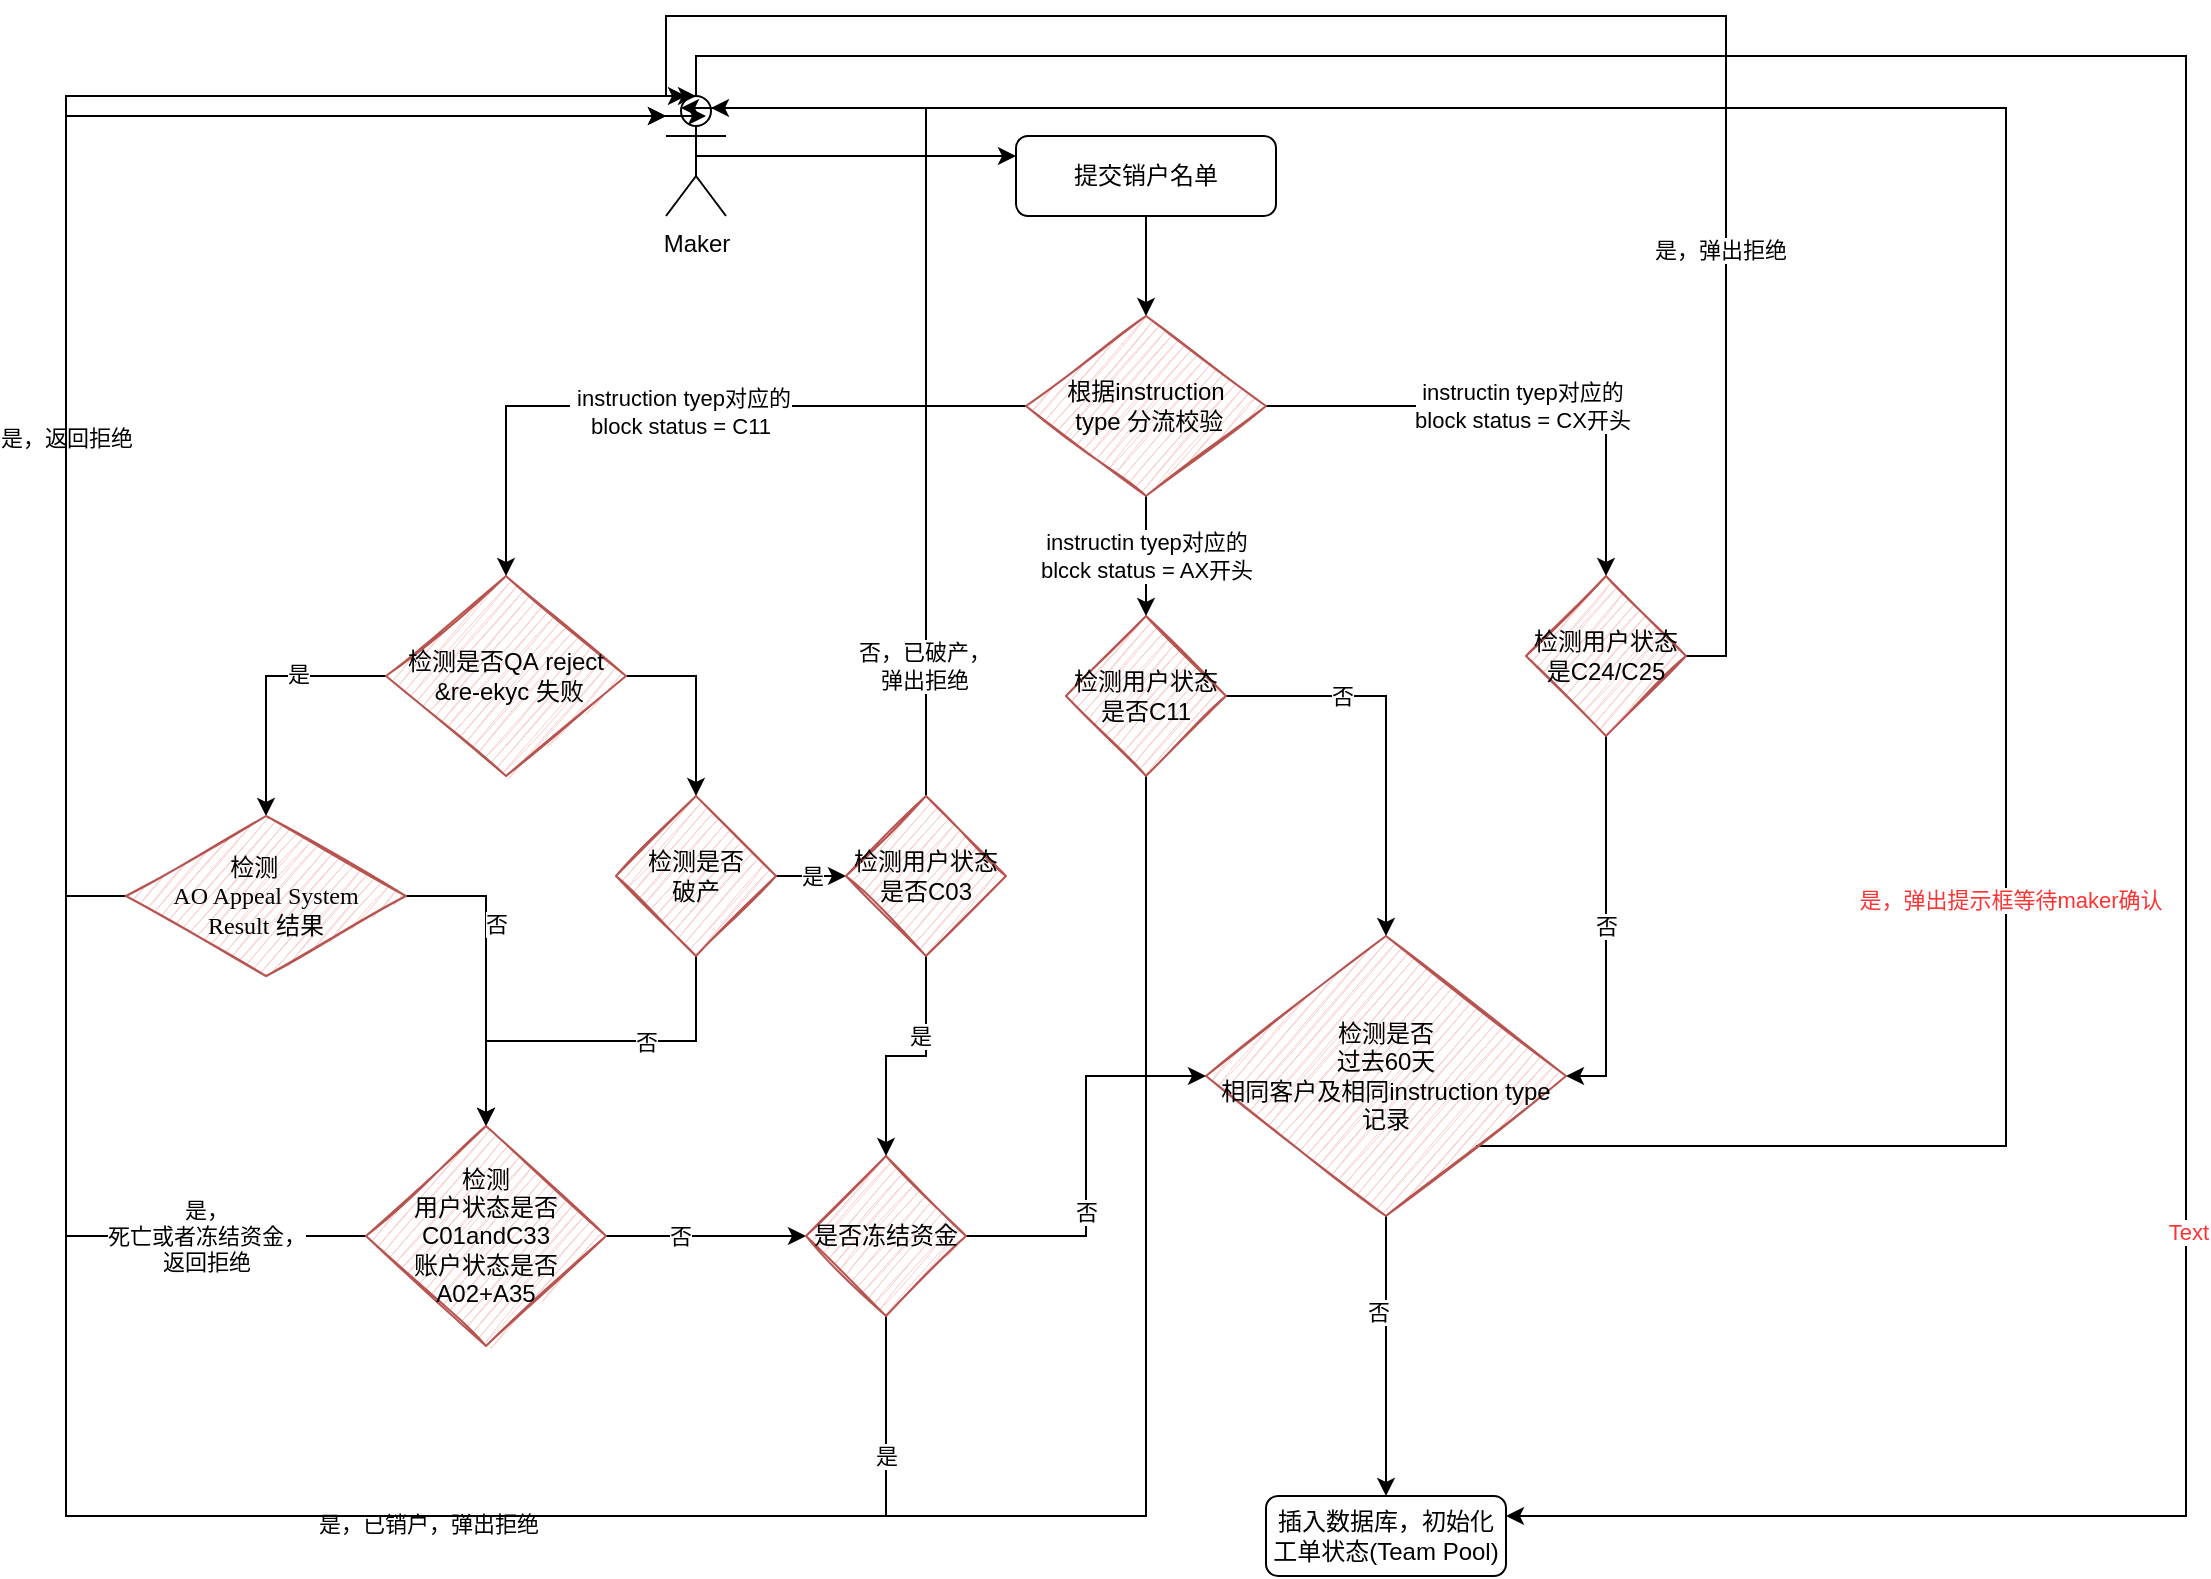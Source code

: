 <mxfile version="20.1.1" type="github"><diagram id="6W2ux9m4H1Jh-OhPJPE-" name="第 1 页"><mxGraphModel dx="2677" dy="917" grid="1" gridSize="10" guides="1" tooltips="1" connect="1" arrows="1" fold="1" page="1" pageScale="1" pageWidth="980" pageHeight="1390" math="0" shadow="0"><root><mxCell id="0"/><mxCell id="1" parent="0"/><mxCell id="hzv8NAUXGXp48MhwBJi_-6" style="edgeStyle=orthogonalEdgeStyle;rounded=0;orthogonalLoop=1;jettySize=auto;html=1;exitX=0.5;exitY=1;exitDx=0;exitDy=0;entryX=0.5;entryY=0;entryDx=0;entryDy=0;" parent="1" source="hzv8NAUXGXp48MhwBJi_-1" target="hzv8NAUXGXp48MhwBJi_-5" edge="1"><mxGeometry relative="1" as="geometry"><mxPoint x="175" y="290" as="targetPoint"/></mxGeometry></mxCell><mxCell id="hzv8NAUXGXp48MhwBJi_-1" value="提交销户名单" style="rounded=1;whiteSpace=wrap;html=1;" parent="1" vertex="1"><mxGeometry x="145" y="200" width="130" height="40" as="geometry"/></mxCell><mxCell id="hzv8NAUXGXp48MhwBJi_-4" style="edgeStyle=orthogonalEdgeStyle;rounded=0;orthogonalLoop=1;jettySize=auto;html=1;exitX=0.5;exitY=0.5;exitDx=0;exitDy=0;exitPerimeter=0;entryX=0;entryY=0.25;entryDx=0;entryDy=0;" parent="1" source="hzv8NAUXGXp48MhwBJi_-3" target="hzv8NAUXGXp48MhwBJi_-1" edge="1"><mxGeometry relative="1" as="geometry"><mxPoint x="120" y="210" as="targetPoint"/></mxGeometry></mxCell><mxCell id="hzv8NAUXGXp48MhwBJi_-45" style="edgeStyle=orthogonalEdgeStyle;rounded=0;orthogonalLoop=1;jettySize=auto;html=1;exitX=0.5;exitY=0;exitDx=0;exitDy=0;exitPerimeter=0;entryX=1;entryY=0.25;entryDx=0;entryDy=0;fontColor=#FF3333;" parent="1" source="hzv8NAUXGXp48MhwBJi_-3" target="hzv8NAUXGXp48MhwBJi_-41" edge="1"><mxGeometry relative="1" as="geometry"><Array as="points"><mxPoint x="-15" y="160"/><mxPoint x="730" y="160"/><mxPoint x="730" y="890"/></Array></mxGeometry></mxCell><mxCell id="hzv8NAUXGXp48MhwBJi_-46" value="Text" style="edgeLabel;html=1;align=center;verticalAlign=middle;resizable=0;points=[];fontColor=#FF3333;" parent="hzv8NAUXGXp48MhwBJi_-45" vertex="1" connectable="0"><mxGeometry x="0.474" y="1" relative="1" as="geometry"><mxPoint as="offset"/></mxGeometry></mxCell><mxCell id="hzv8NAUXGXp48MhwBJi_-3" value="Maker" style="shape=umlActor;verticalLabelPosition=bottom;verticalAlign=top;html=1;outlineConnect=0;" parent="1" vertex="1"><mxGeometry x="-30" y="180" width="30" height="60" as="geometry"/></mxCell><mxCell id="hzv8NAUXGXp48MhwBJi_-10" style="edgeStyle=orthogonalEdgeStyle;rounded=0;orthogonalLoop=1;jettySize=auto;html=1;exitX=0;exitY=0.5;exitDx=0;exitDy=0;" parent="1" source="hzv8NAUXGXp48MhwBJi_-5" target="hzv8NAUXGXp48MhwBJi_-17" edge="1"><mxGeometry relative="1" as="geometry"><mxPoint x="-60" y="440" as="targetPoint"/></mxGeometry></mxCell><mxCell id="hzv8NAUXGXp48MhwBJi_-11" value="&amp;nbsp;instruction tyep对应的&lt;br&gt;block status = C11" style="edgeLabel;html=1;align=center;verticalAlign=middle;resizable=0;points=[];" parent="hzv8NAUXGXp48MhwBJi_-10" vertex="1" connectable="0"><mxGeometry x="0.002" y="3" relative="1" as="geometry"><mxPoint as="offset"/></mxGeometry></mxCell><mxCell id="hzv8NAUXGXp48MhwBJi_-14" value="instructin tyep对应的&lt;br&gt;blcck status = AX开头" style="edgeStyle=orthogonalEdgeStyle;rounded=0;orthogonalLoop=1;jettySize=auto;html=1;exitX=0.5;exitY=1;exitDx=0;exitDy=0;entryX=0.5;entryY=0;entryDx=0;entryDy=0;" parent="1" source="hzv8NAUXGXp48MhwBJi_-5" target="hzv8NAUXGXp48MhwBJi_-28" edge="1"><mxGeometry relative="1" as="geometry"><mxPoint x="180" y="440" as="targetPoint"/></mxGeometry></mxCell><mxCell id="hzv8NAUXGXp48MhwBJi_-16" value="instructin tyep对应的&lt;br&gt;block status = CX开头" style="edgeStyle=orthogonalEdgeStyle;rounded=0;orthogonalLoop=1;jettySize=auto;html=1;exitX=1;exitY=0.5;exitDx=0;exitDy=0;entryX=0.5;entryY=0;entryDx=0;entryDy=0;" parent="1" source="hzv8NAUXGXp48MhwBJi_-5" target="hzv8NAUXGXp48MhwBJi_-31" edge="1"><mxGeometry relative="1" as="geometry"><mxPoint x="420" y="360" as="targetPoint"/></mxGeometry></mxCell><mxCell id="hzv8NAUXGXp48MhwBJi_-5" value="根据instruction &amp;nbsp;type&amp;nbsp;分流校验" style="rhombus;whiteSpace=wrap;html=1;sketch=1;fillColor=#f8cecc;strokeColor=#b85450;" parent="1" vertex="1"><mxGeometry x="150" y="290" width="120" height="90" as="geometry"/></mxCell><mxCell id="hzv8NAUXGXp48MhwBJi_-19" style="edgeStyle=orthogonalEdgeStyle;rounded=0;orthogonalLoop=1;jettySize=auto;html=1;exitX=0;exitY=0.5;exitDx=0;exitDy=0;" parent="1" source="hzv8NAUXGXp48MhwBJi_-17" target="hzv8NAUXGXp48MhwBJi_-18" edge="1"><mxGeometry relative="1" as="geometry"/></mxCell><mxCell id="hzv8NAUXGXp48MhwBJi_-20" value="是" style="edgeLabel;html=1;align=center;verticalAlign=middle;resizable=0;points=[];" parent="hzv8NAUXGXp48MhwBJi_-19" vertex="1" connectable="0"><mxGeometry x="-0.32" y="-1" relative="1" as="geometry"><mxPoint as="offset"/></mxGeometry></mxCell><mxCell id="R7NHxuEhg0rBnH0kncbi-5" style="edgeStyle=orthogonalEdgeStyle;rounded=0;orthogonalLoop=1;jettySize=auto;html=1;exitX=1;exitY=0.5;exitDx=0;exitDy=0;entryX=0.5;entryY=0;entryDx=0;entryDy=0;" parent="1" source="hzv8NAUXGXp48MhwBJi_-17" target="R7NHxuEhg0rBnH0kncbi-2" edge="1"><mxGeometry relative="1" as="geometry"/></mxCell><mxCell id="hzv8NAUXGXp48MhwBJi_-17" value="检测是否QA&amp;nbsp;reject&lt;br&gt;&amp;nbsp;&amp;amp;re-ekyc&amp;nbsp;失败" style="rhombus;whiteSpace=wrap;html=1;fillColor=#f8cecc;strokeColor=#b85450;sketch=1;" parent="1" vertex="1"><mxGeometry x="-170" y="420" width="120" height="100" as="geometry"/></mxCell><mxCell id="hzv8NAUXGXp48MhwBJi_-21" value="是，返回拒绝" style="edgeStyle=orthogonalEdgeStyle;rounded=0;orthogonalLoop=1;jettySize=auto;html=1;exitX=0;exitY=0.5;exitDx=0;exitDy=0;" parent="1" source="hzv8NAUXGXp48MhwBJi_-18" target="hzv8NAUXGXp48MhwBJi_-3" edge="1"><mxGeometry x="-0.279" relative="1" as="geometry"><mxPoint as="offset"/><Array as="points"><mxPoint x="-330" y="580"/><mxPoint x="-330" y="190"/></Array></mxGeometry></mxCell><mxCell id="hzv8NAUXGXp48MhwBJi_-22" style="edgeStyle=orthogonalEdgeStyle;rounded=0;orthogonalLoop=1;jettySize=auto;html=1;exitX=1;exitY=0.5;exitDx=0;exitDy=0;" parent="1" source="hzv8NAUXGXp48MhwBJi_-18" target="R7NHxuEhg0rBnH0kncbi-6" edge="1"><mxGeometry relative="1" as="geometry"><mxPoint y="700" as="targetPoint"/></mxGeometry></mxCell><mxCell id="hzv8NAUXGXp48MhwBJi_-25" value="否" style="edgeLabel;html=1;align=center;verticalAlign=middle;resizable=0;points=[];" parent="hzv8NAUXGXp48MhwBJi_-22" vertex="1" connectable="0"><mxGeometry x="-0.306" y="5" relative="1" as="geometry"><mxPoint as="offset"/></mxGeometry></mxCell><mxCell id="hzv8NAUXGXp48MhwBJi_-18" value="检测&lt;span lang=&quot;EN-HK&quot; style=&quot;text-indent: -18pt ; font-family: &amp;#34;symbol&amp;#34;&quot;&gt;&lt;span style=&quot;font-stretch: normal ; font-size: 7pt ; line-height: normal ; font-family: &amp;#34;times new roman&amp;#34;&quot;&gt;&amp;nbsp; &amp;nbsp; &amp;nbsp;&lt;br&gt;&lt;/span&gt;&lt;/span&gt;&lt;span lang=&quot;EN-HK&quot; style=&quot;text-indent: -18pt ; font-family: &amp;#34;pmingliu&amp;#34; , serif&quot;&gt;AO Appeal System Result&lt;/span&gt;&amp;nbsp;结果" style="rhombus;whiteSpace=wrap;html=1;sketch=1;fillColor=#f8cecc;strokeColor=#b85450;" parent="1" vertex="1"><mxGeometry x="-300" y="540" width="140" height="80" as="geometry"/></mxCell><mxCell id="hzv8NAUXGXp48MhwBJi_-32" style="edgeStyle=orthogonalEdgeStyle;rounded=0;orthogonalLoop=1;jettySize=auto;html=1;exitX=0.5;exitY=1;exitDx=0;exitDy=0;" parent="1" source="hzv8NAUXGXp48MhwBJi_-28" target="hzv8NAUXGXp48MhwBJi_-3" edge="1"><mxGeometry relative="1" as="geometry"><mxPoint x="-240" y="450" as="targetPoint"/><Array as="points"><mxPoint x="210" y="890"/><mxPoint x="-330" y="890"/><mxPoint x="-330" y="190"/></Array></mxGeometry></mxCell><mxCell id="hzv8NAUXGXp48MhwBJi_-33" value="是，已销户，弹出拒绝" style="edgeLabel;html=1;align=center;verticalAlign=middle;resizable=0;points=[];" parent="hzv8NAUXGXp48MhwBJi_-32" vertex="1" connectable="0"><mxGeometry x="-0.236" y="4" relative="1" as="geometry"><mxPoint as="offset"/></mxGeometry></mxCell><mxCell id="hzv8NAUXGXp48MhwBJi_-35" style="edgeStyle=orthogonalEdgeStyle;rounded=0;orthogonalLoop=1;jettySize=auto;html=1;exitX=1;exitY=0.5;exitDx=0;exitDy=0;entryX=0.5;entryY=0;entryDx=0;entryDy=0;" parent="1" source="hzv8NAUXGXp48MhwBJi_-28" target="hzv8NAUXGXp48MhwBJi_-34" edge="1"><mxGeometry relative="1" as="geometry"/></mxCell><mxCell id="hzv8NAUXGXp48MhwBJi_-36" value="否" style="edgeLabel;html=1;align=center;verticalAlign=middle;resizable=0;points=[];" parent="hzv8NAUXGXp48MhwBJi_-35" vertex="1" connectable="0"><mxGeometry x="-0.426" relative="1" as="geometry"><mxPoint as="offset"/></mxGeometry></mxCell><mxCell id="hzv8NAUXGXp48MhwBJi_-28" value="检测用户状态是否C11" style="rhombus;whiteSpace=wrap;html=1;fillColor=#f8cecc;strokeColor=#b85450;sketch=1;" parent="1" vertex="1"><mxGeometry x="170" y="440" width="80" height="80" as="geometry"/></mxCell><mxCell id="hzv8NAUXGXp48MhwBJi_-37" style="edgeStyle=orthogonalEdgeStyle;rounded=0;orthogonalLoop=1;jettySize=auto;html=1;exitX=1;exitY=0.5;exitDx=0;exitDy=0;entryX=0.5;entryY=0;entryDx=0;entryDy=0;entryPerimeter=0;" parent="1" source="hzv8NAUXGXp48MhwBJi_-31" target="hzv8NAUXGXp48MhwBJi_-3" edge="1"><mxGeometry relative="1" as="geometry"><Array as="points"><mxPoint x="500" y="460"/><mxPoint x="500" y="140"/><mxPoint x="-30" y="140"/><mxPoint x="-30" y="180"/></Array></mxGeometry></mxCell><mxCell id="hzv8NAUXGXp48MhwBJi_-38" value="是，弹出拒绝" style="edgeLabel;html=1;align=center;verticalAlign=middle;resizable=0;points=[];" parent="hzv8NAUXGXp48MhwBJi_-37" vertex="1" connectable="0"><mxGeometry x="-0.517" y="3" relative="1" as="geometry"><mxPoint as="offset"/></mxGeometry></mxCell><mxCell id="hzv8NAUXGXp48MhwBJi_-39" value="否" style="edgeStyle=orthogonalEdgeStyle;rounded=0;orthogonalLoop=1;jettySize=auto;html=1;exitX=0.5;exitY=1;exitDx=0;exitDy=0;entryX=1;entryY=0.5;entryDx=0;entryDy=0;" parent="1" source="hzv8NAUXGXp48MhwBJi_-31" target="hzv8NAUXGXp48MhwBJi_-34" edge="1"><mxGeometry relative="1" as="geometry"/></mxCell><mxCell id="hzv8NAUXGXp48MhwBJi_-31" value="检测用户状态是C24/C25" style="rhombus;whiteSpace=wrap;html=1;fillColor=#f8cecc;strokeColor=#b85450;sketch=1;" parent="1" vertex="1"><mxGeometry x="400" y="420" width="80" height="80" as="geometry"/></mxCell><mxCell id="hzv8NAUXGXp48MhwBJi_-40" style="edgeStyle=orthogonalEdgeStyle;rounded=0;orthogonalLoop=1;jettySize=auto;html=1;exitX=0.5;exitY=1;exitDx=0;exitDy=0;" parent="1" source="hzv8NAUXGXp48MhwBJi_-34" target="hzv8NAUXGXp48MhwBJi_-41" edge="1"><mxGeometry relative="1" as="geometry"><mxPoint x="330" y="860" as="targetPoint"/></mxGeometry></mxCell><mxCell id="hzv8NAUXGXp48MhwBJi_-43" value="否" style="edgeLabel;html=1;align=center;verticalAlign=middle;resizable=0;points=[];" parent="hzv8NAUXGXp48MhwBJi_-40" vertex="1" connectable="0"><mxGeometry x="-0.337" y="-4" relative="1" as="geometry"><mxPoint y="1" as="offset"/></mxGeometry></mxCell><mxCell id="hzv8NAUXGXp48MhwBJi_-42" style="edgeStyle=orthogonalEdgeStyle;rounded=0;orthogonalLoop=1;jettySize=auto;html=1;exitX=1;exitY=1;exitDx=0;exitDy=0;entryX=0.25;entryY=0.1;entryDx=0;entryDy=0;entryPerimeter=0;" parent="1" source="hzv8NAUXGXp48MhwBJi_-34" target="hzv8NAUXGXp48MhwBJi_-3" edge="1"><mxGeometry relative="1" as="geometry"><mxPoint x="-10" y="180" as="targetPoint"/><Array as="points"><mxPoint x="640" y="705"/><mxPoint x="640" y="186"/></Array></mxGeometry></mxCell><mxCell id="hzv8NAUXGXp48MhwBJi_-44" value="是，弹出提示框等待maker确认" style="edgeLabel;html=1;align=center;verticalAlign=middle;resizable=0;points=[];fontColor=#FF3333;" parent="hzv8NAUXGXp48MhwBJi_-42" vertex="1" connectable="0"><mxGeometry x="-0.463" y="-2" relative="1" as="geometry"><mxPoint as="offset"/></mxGeometry></mxCell><mxCell id="hzv8NAUXGXp48MhwBJi_-34" value="检测是否&lt;br&gt;过去60天&lt;br&gt;相同客户及相同instruction type&lt;br&gt;记录" style="rhombus;whiteSpace=wrap;html=1;fillColor=#f8cecc;strokeColor=#b85450;sketch=1;" parent="1" vertex="1"><mxGeometry x="240" y="600" width="180" height="140" as="geometry"/></mxCell><mxCell id="hzv8NAUXGXp48MhwBJi_-41" value="插入数据库，初始化工单状态(Team&amp;nbsp;Pool)" style="rounded=1;whiteSpace=wrap;html=1;" parent="1" vertex="1"><mxGeometry x="270" y="880" width="120" height="40" as="geometry"/></mxCell><mxCell id="R7NHxuEhg0rBnH0kncbi-9" style="edgeStyle=orthogonalEdgeStyle;rounded=0;orthogonalLoop=1;jettySize=auto;html=1;exitX=0.5;exitY=1;exitDx=0;exitDy=0;entryX=0.5;entryY=0;entryDx=0;entryDy=0;" parent="1" source="R7NHxuEhg0rBnH0kncbi-2" target="R7NHxuEhg0rBnH0kncbi-6" edge="1"><mxGeometry relative="1" as="geometry"/></mxCell><mxCell id="R7NHxuEhg0rBnH0kncbi-10" value="否" style="edgeLabel;html=1;align=center;verticalAlign=middle;resizable=0;points=[];" parent="R7NHxuEhg0rBnH0kncbi-9" vertex="1" connectable="0"><mxGeometry x="-0.282" relative="1" as="geometry"><mxPoint as="offset"/></mxGeometry></mxCell><mxCell id="R7NHxuEhg0rBnH0kncbi-18" value="是" style="edgeStyle=orthogonalEdgeStyle;rounded=0;orthogonalLoop=1;jettySize=auto;html=1;exitX=1;exitY=0.5;exitDx=0;exitDy=0;entryX=0;entryY=0.5;entryDx=0;entryDy=0;" parent="1" source="R7NHxuEhg0rBnH0kncbi-2" target="R7NHxuEhg0rBnH0kncbi-16" edge="1"><mxGeometry relative="1" as="geometry"/></mxCell><mxCell id="R7NHxuEhg0rBnH0kncbi-2" value="检测是否&lt;br&gt;破产" style="rhombus;whiteSpace=wrap;html=1;sketch=1;fillColor=#f8cecc;strokeColor=#b85450;" parent="1" vertex="1"><mxGeometry x="-55" y="530" width="80" height="80" as="geometry"/></mxCell><mxCell id="R7NHxuEhg0rBnH0kncbi-12" style="edgeStyle=orthogonalEdgeStyle;rounded=0;orthogonalLoop=1;jettySize=auto;html=1;exitX=1;exitY=0.5;exitDx=0;exitDy=0;" parent="1" source="R7NHxuEhg0rBnH0kncbi-6" target="R7NHxuEhg0rBnH0kncbi-11" edge="1"><mxGeometry relative="1" as="geometry"/></mxCell><mxCell id="R7NHxuEhg0rBnH0kncbi-14" value="否" style="edgeLabel;html=1;align=center;verticalAlign=middle;resizable=0;points=[];" parent="R7NHxuEhg0rBnH0kncbi-12" vertex="1" connectable="0"><mxGeometry x="-0.271" relative="1" as="geometry"><mxPoint as="offset"/></mxGeometry></mxCell><mxCell id="R7NHxuEhg0rBnH0kncbi-24" style="edgeStyle=orthogonalEdgeStyle;rounded=0;orthogonalLoop=1;jettySize=auto;html=1;" parent="1" source="R7NHxuEhg0rBnH0kncbi-6" edge="1"><mxGeometry relative="1" as="geometry"><mxPoint x="-20" y="180" as="targetPoint"/><Array as="points"><mxPoint x="-330" y="750"/><mxPoint x="-330" y="180"/></Array></mxGeometry></mxCell><mxCell id="R7NHxuEhg0rBnH0kncbi-25" value="是，&lt;br&gt;死亡或者冻结资金，&lt;br&gt;返回拒绝" style="edgeLabel;html=1;align=center;verticalAlign=middle;resizable=0;points=[];" parent="R7NHxuEhg0rBnH0kncbi-24" vertex="1" connectable="0"><mxGeometry x="-0.88" y="-3" relative="1" as="geometry"><mxPoint x="-18" y="3" as="offset"/></mxGeometry></mxCell><mxCell id="R7NHxuEhg0rBnH0kncbi-6" value="检测&lt;br&gt;用户状态是否C01andC33&lt;br&gt;账户状态是否A02+A35" style="rhombus;whiteSpace=wrap;html=1;sketch=1;fillColor=#f8cecc;strokeColor=#b85450;" parent="1" vertex="1"><mxGeometry x="-180" y="695" width="120" height="110" as="geometry"/></mxCell><mxCell id="R7NHxuEhg0rBnH0kncbi-13" style="edgeStyle=orthogonalEdgeStyle;rounded=0;orthogonalLoop=1;jettySize=auto;html=1;exitX=0.5;exitY=1;exitDx=0;exitDy=0;" parent="1" source="R7NHxuEhg0rBnH0kncbi-11" edge="1"><mxGeometry relative="1" as="geometry"><mxPoint x="-10" y="190" as="targetPoint"/><Array as="points"><mxPoint x="80" y="890"/><mxPoint x="-330" y="890"/><mxPoint x="-330" y="190"/></Array></mxGeometry></mxCell><mxCell id="R7NHxuEhg0rBnH0kncbi-15" value="是" style="edgeLabel;html=1;align=center;verticalAlign=middle;resizable=0;points=[];" parent="R7NHxuEhg0rBnH0kncbi-13" vertex="1" connectable="0"><mxGeometry x="-0.864" relative="1" as="geometry"><mxPoint x="4" y="-30" as="offset"/></mxGeometry></mxCell><mxCell id="R7NHxuEhg0rBnH0kncbi-22" style="edgeStyle=orthogonalEdgeStyle;rounded=0;orthogonalLoop=1;jettySize=auto;html=1;exitX=1;exitY=0.5;exitDx=0;exitDy=0;" parent="1" source="R7NHxuEhg0rBnH0kncbi-11" target="hzv8NAUXGXp48MhwBJi_-34" edge="1"><mxGeometry relative="1" as="geometry"/></mxCell><mxCell id="R7NHxuEhg0rBnH0kncbi-23" value="否" style="edgeLabel;html=1;align=center;verticalAlign=middle;resizable=0;points=[];" parent="R7NHxuEhg0rBnH0kncbi-22" vertex="1" connectable="0"><mxGeometry x="-0.276" relative="1" as="geometry"><mxPoint as="offset"/></mxGeometry></mxCell><mxCell id="R7NHxuEhg0rBnH0kncbi-11" value="是否冻结资金" style="rhombus;whiteSpace=wrap;html=1;sketch=1;fillColor=#f8cecc;strokeColor=#b85450;" parent="1" vertex="1"><mxGeometry x="40" y="710" width="80" height="80" as="geometry"/></mxCell><mxCell id="R7NHxuEhg0rBnH0kncbi-17" style="edgeStyle=orthogonalEdgeStyle;rounded=0;orthogonalLoop=1;jettySize=auto;html=1;exitX=0.5;exitY=1;exitDx=0;exitDy=0;" parent="1" source="R7NHxuEhg0rBnH0kncbi-16" target="R7NHxuEhg0rBnH0kncbi-11" edge="1"><mxGeometry relative="1" as="geometry"/></mxCell><mxCell id="R7NHxuEhg0rBnH0kncbi-19" value="是" style="edgeLabel;html=1;align=center;verticalAlign=middle;resizable=0;points=[];" parent="R7NHxuEhg0rBnH0kncbi-17" vertex="1" connectable="0"><mxGeometry x="-0.341" y="-3" relative="1" as="geometry"><mxPoint as="offset"/></mxGeometry></mxCell><mxCell id="R7NHxuEhg0rBnH0kncbi-20" style="edgeStyle=orthogonalEdgeStyle;rounded=0;orthogonalLoop=1;jettySize=auto;html=1;entryX=0.75;entryY=0.1;entryDx=0;entryDy=0;entryPerimeter=0;" parent="1" source="R7NHxuEhg0rBnH0kncbi-16" target="hzv8NAUXGXp48MhwBJi_-3" edge="1"><mxGeometry relative="1" as="geometry"><Array as="points"><mxPoint x="100" y="186"/></Array></mxGeometry></mxCell><mxCell id="R7NHxuEhg0rBnH0kncbi-21" value="否，已破产，&lt;br&gt;弹出拒绝" style="edgeLabel;html=1;align=center;verticalAlign=middle;resizable=0;points=[];" parent="R7NHxuEhg0rBnH0kncbi-20" vertex="1" connectable="0"><mxGeometry x="-0.711" y="1" relative="1" as="geometry"><mxPoint as="offset"/></mxGeometry></mxCell><mxCell id="R7NHxuEhg0rBnH0kncbi-16" value="检测用户状态&lt;br&gt;是否C03" style="rhombus;whiteSpace=wrap;html=1;sketch=1;fillColor=#f8cecc;strokeColor=#b85450;" parent="1" vertex="1"><mxGeometry x="60" y="530" width="80" height="80" as="geometry"/></mxCell></root></mxGraphModel></diagram></mxfile>